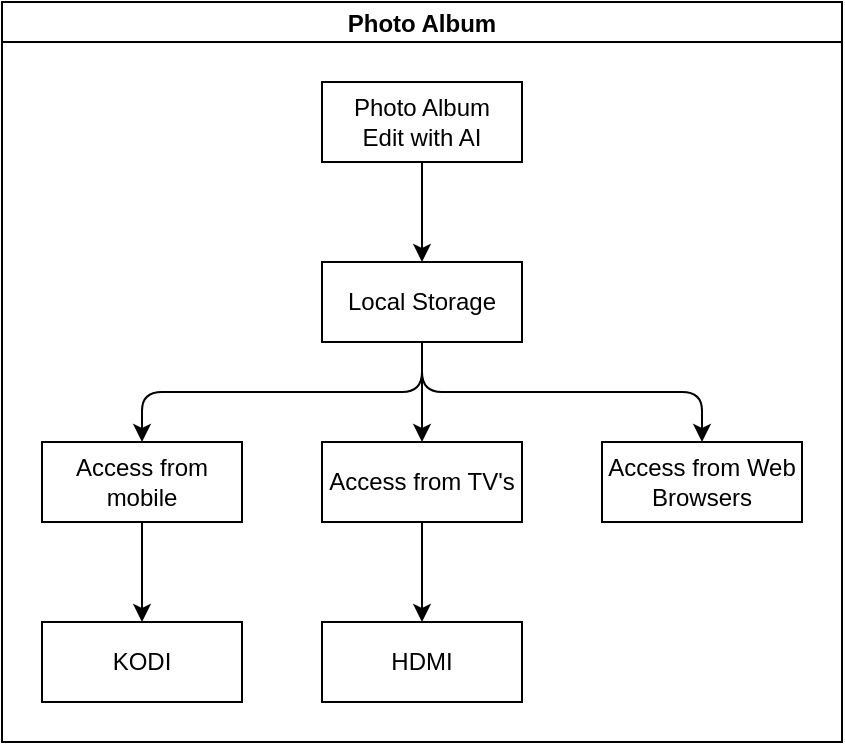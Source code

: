 <mxfile version="21.3.3" type="github">
  <diagram name="Page-1" id="yjh-3RlpHLVLqLs_Eli1">
    <mxGraphModel dx="1434" dy="754" grid="1" gridSize="10" guides="1" tooltips="1" connect="1" arrows="1" fold="1" page="1" pageScale="1" pageWidth="1169" pageHeight="827" background="none" math="0" shadow="0">
      <root>
        <mxCell id="0" />
        <mxCell id="1" parent="0" />
        <mxCell id="h99CEUyeR7ftXLSk0Jt0-1" value="Photo Album" style="swimlane;startSize=20;horizontal=1;childLayout=treeLayout;horizontalTree=0;resizable=0;containerType=tree;fontSize=12;" vertex="1" parent="1">
          <mxGeometry x="375" y="40" width="420" height="370" as="geometry" />
        </mxCell>
        <mxCell id="h99CEUyeR7ftXLSk0Jt0-2" value="Photo Album&lt;br&gt;Edit with AI" style="whiteSpace=wrap;html=1;" vertex="1" parent="h99CEUyeR7ftXLSk0Jt0-1">
          <mxGeometry x="160" y="40" width="100" height="40" as="geometry" />
        </mxCell>
        <mxCell id="h99CEUyeR7ftXLSk0Jt0-5" value="&lt;div&gt;Local Storage&lt;/div&gt;" style="whiteSpace=wrap;html=1;" vertex="1" parent="h99CEUyeR7ftXLSk0Jt0-1">
          <mxGeometry x="160" y="130" width="100" height="40" as="geometry" />
        </mxCell>
        <mxCell id="h99CEUyeR7ftXLSk0Jt0-6" value="" style="edgeStyle=elbowEdgeStyle;elbow=vertical;html=1;rounded=1;curved=0;sourcePerimeterSpacing=0;targetPerimeterSpacing=0;startSize=6;endSize=6;" edge="1" parent="h99CEUyeR7ftXLSk0Jt0-1" source="h99CEUyeR7ftXLSk0Jt0-2" target="h99CEUyeR7ftXLSk0Jt0-5">
          <mxGeometry relative="1" as="geometry" />
        </mxCell>
        <mxCell id="h99CEUyeR7ftXLSk0Jt0-9" value="" style="edgeStyle=elbowEdgeStyle;elbow=vertical;html=1;rounded=1;curved=0;sourcePerimeterSpacing=0;targetPerimeterSpacing=0;startSize=6;endSize=6;" edge="1" target="h99CEUyeR7ftXLSk0Jt0-10" source="h99CEUyeR7ftXLSk0Jt0-5" parent="h99CEUyeR7ftXLSk0Jt0-1">
          <mxGeometry relative="1" as="geometry">
            <mxPoint x="20" y="380" as="sourcePoint" />
          </mxGeometry>
        </mxCell>
        <mxCell id="h99CEUyeR7ftXLSk0Jt0-10" value="Access from mobile" style="whiteSpace=wrap;html=1;" vertex="1" parent="h99CEUyeR7ftXLSk0Jt0-1">
          <mxGeometry x="20" y="220" width="100" height="40" as="geometry" />
        </mxCell>
        <mxCell id="h99CEUyeR7ftXLSk0Jt0-23" value="" style="edgeStyle=elbowEdgeStyle;elbow=vertical;html=1;rounded=1;curved=0;sourcePerimeterSpacing=0;targetPerimeterSpacing=0;startSize=6;endSize=6;" edge="1" target="h99CEUyeR7ftXLSk0Jt0-24" source="h99CEUyeR7ftXLSk0Jt0-5" parent="h99CEUyeR7ftXLSk0Jt0-1">
          <mxGeometry relative="1" as="geometry">
            <mxPoint x="510" y="160" as="sourcePoint" />
          </mxGeometry>
        </mxCell>
        <mxCell id="h99CEUyeR7ftXLSk0Jt0-24" value="Access from TV&#39;s" style="whiteSpace=wrap;html=1;" vertex="1" parent="h99CEUyeR7ftXLSk0Jt0-1">
          <mxGeometry x="160" y="220" width="100" height="40" as="geometry" />
        </mxCell>
        <mxCell id="h99CEUyeR7ftXLSk0Jt0-25" value="" style="edgeStyle=elbowEdgeStyle;elbow=vertical;html=1;rounded=1;curved=0;sourcePerimeterSpacing=0;targetPerimeterSpacing=0;startSize=6;endSize=6;" edge="1" target="h99CEUyeR7ftXLSk0Jt0-26" source="h99CEUyeR7ftXLSk0Jt0-5" parent="h99CEUyeR7ftXLSk0Jt0-1">
          <mxGeometry relative="1" as="geometry">
            <mxPoint x="580" y="160" as="sourcePoint" />
          </mxGeometry>
        </mxCell>
        <mxCell id="h99CEUyeR7ftXLSk0Jt0-26" value="Access from Web Browsers" style="whiteSpace=wrap;html=1;" vertex="1" parent="h99CEUyeR7ftXLSk0Jt0-1">
          <mxGeometry x="300" y="220" width="100" height="40" as="geometry" />
        </mxCell>
        <mxCell id="h99CEUyeR7ftXLSk0Jt0-28" value="" style="edgeStyle=elbowEdgeStyle;elbow=vertical;html=1;rounded=1;curved=0;sourcePerimeterSpacing=0;targetPerimeterSpacing=0;startSize=6;endSize=6;" edge="1" target="h99CEUyeR7ftXLSk0Jt0-29" source="h99CEUyeR7ftXLSk0Jt0-10" parent="h99CEUyeR7ftXLSk0Jt0-1">
          <mxGeometry relative="1" as="geometry">
            <mxPoint x="585" y="210" as="sourcePoint" />
          </mxGeometry>
        </mxCell>
        <mxCell id="h99CEUyeR7ftXLSk0Jt0-29" value="KODI" style="whiteSpace=wrap;html=1;" vertex="1" parent="h99CEUyeR7ftXLSk0Jt0-1">
          <mxGeometry x="20" y="310" width="100" height="40" as="geometry" />
        </mxCell>
        <mxCell id="h99CEUyeR7ftXLSk0Jt0-30" value="" style="edgeStyle=elbowEdgeStyle;elbow=vertical;html=1;rounded=1;curved=0;sourcePerimeterSpacing=0;targetPerimeterSpacing=0;startSize=6;endSize=6;" edge="1" target="h99CEUyeR7ftXLSk0Jt0-31" source="h99CEUyeR7ftXLSk0Jt0-24" parent="h99CEUyeR7ftXLSk0Jt0-1">
          <mxGeometry relative="1" as="geometry">
            <mxPoint x="585" y="210" as="sourcePoint" />
          </mxGeometry>
        </mxCell>
        <mxCell id="h99CEUyeR7ftXLSk0Jt0-31" value="HDMI" style="whiteSpace=wrap;html=1;" vertex="1" parent="h99CEUyeR7ftXLSk0Jt0-1">
          <mxGeometry x="160" y="310" width="100" height="40" as="geometry" />
        </mxCell>
      </root>
    </mxGraphModel>
  </diagram>
</mxfile>
